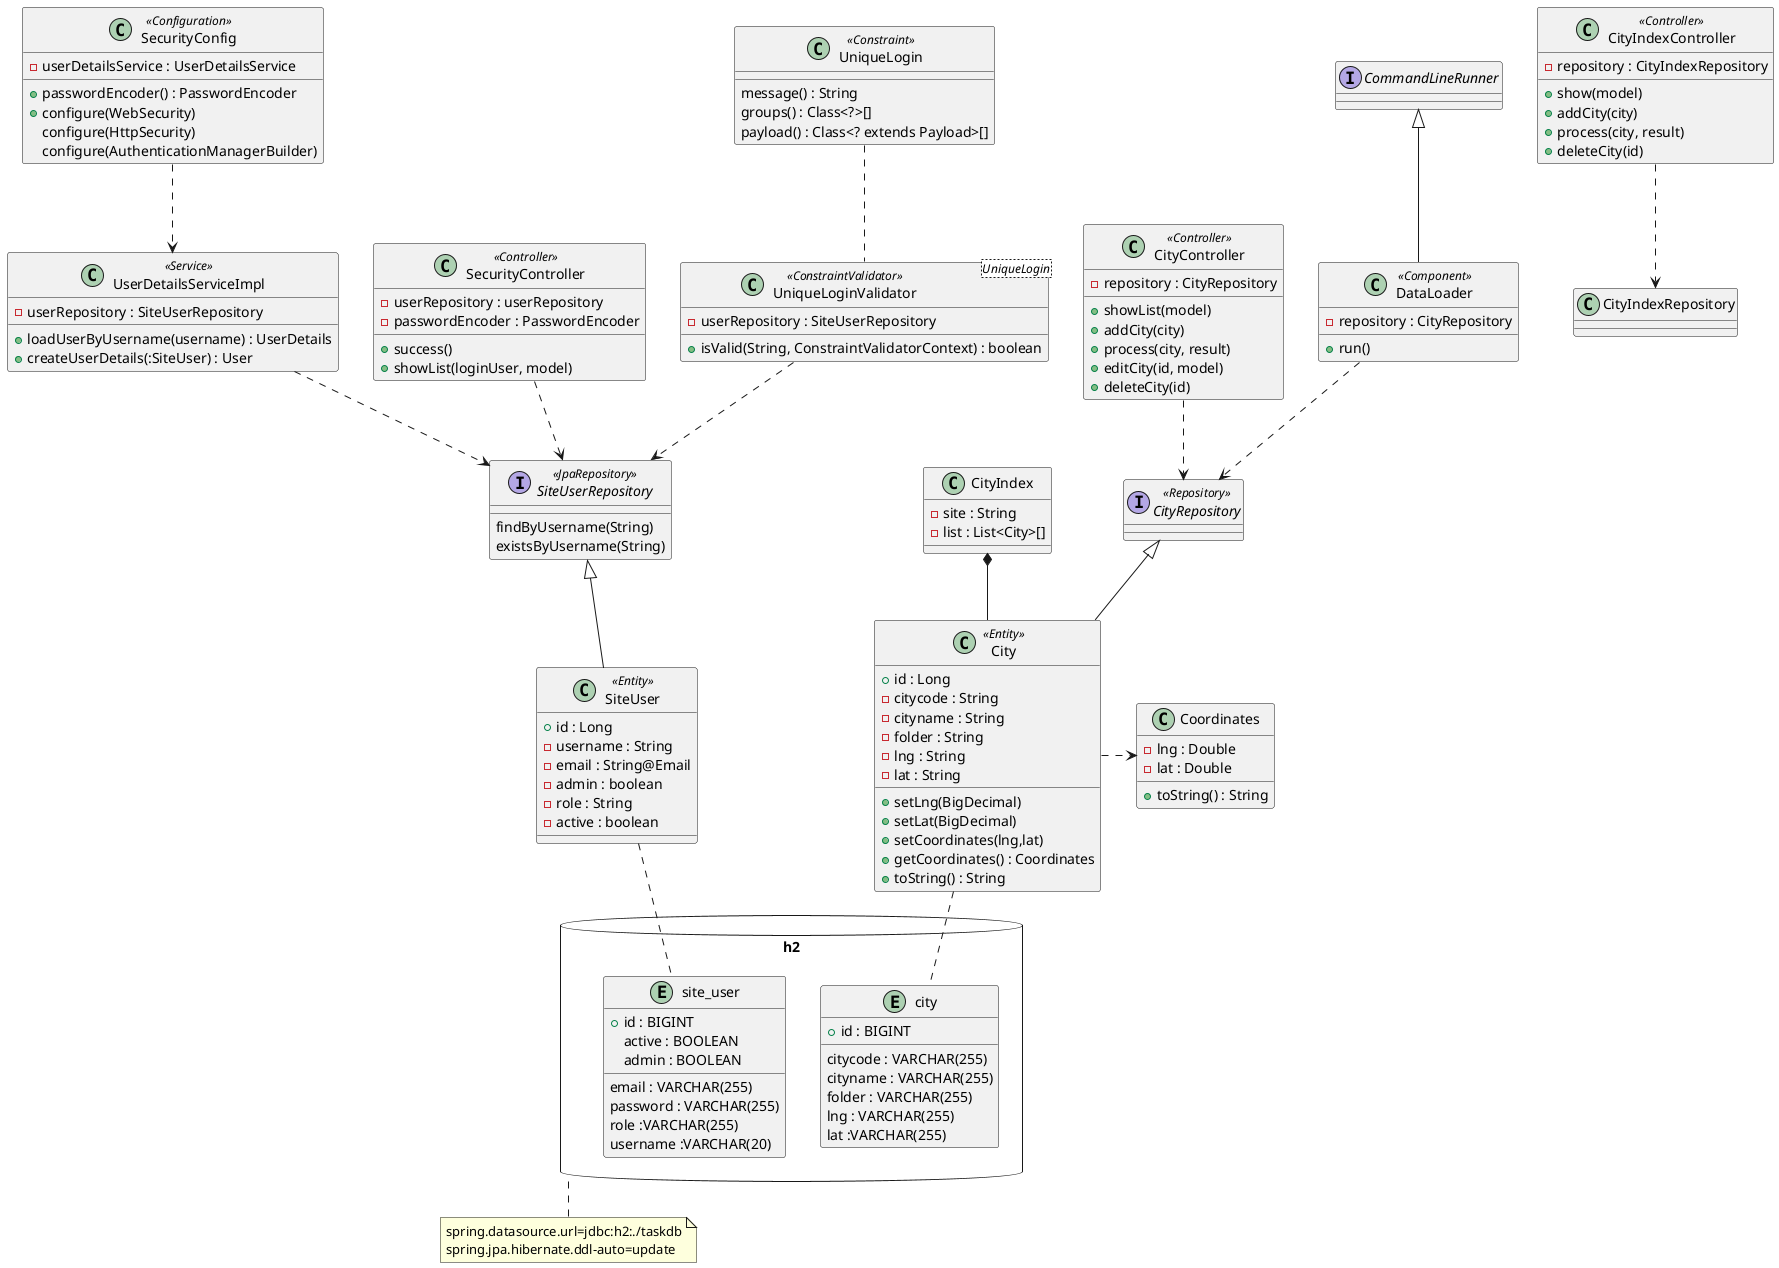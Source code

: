 @startuml

database "h2" as db {
	entity city {
		+ id : BIGINT
		citycode : VARCHAR(255)
		cityname : VARCHAR(255)
		folder : VARCHAR(255)
		lng : VARCHAR(255)
		lat :VARCHAR(255)
	}
	entity site_user {
		+ id : BIGINT
		active : BOOLEAN
		admin : BOOLEAN
		email : VARCHAR(255)
		password : VARCHAR(255)
		role :VARCHAR(255)
		username :VARCHAR(20)
	}
}
note bottom of db : spring.datasource.url=jdbc:h2:./taskdb\nspring.jpa.hibernate.ddl-auto=update

class SecurityConfig <<Configuration>> {
	- userDetailsService : UserDetailsService
	+ passwordEncoder() : PasswordEncoder
	+ configure(WebSecurity)
	configure(HttpSecurity)
	configure(AuthenticationManagerBuilder)
}

class UserDetailsServiceImpl <<Service>> {
  - userRepository : SiteUserRepository
  + loadUserByUsername(username) : UserDetails
  + createUserDetails(:SiteUser) : User
}

class SecurityController <<Controller>> {
  - userRepository : userRepository
  - passwordEncoder : PasswordEncoder
  + success()
  + showList(loginUser, model)
}

class SiteUser <<Entity>> {
  + id : Long
  - username : String
  - email : String@Email
  - admin : boolean
  - role : String
  - active : boolean
}
SiteUser .. site_user

class UniqueLoginValidator<UniqueLogin> <<ConstraintValidator>> {
  - userRepository : SiteUserRepository
  + isValid(String, ConstraintValidatorContext) : boolean
}

class UniqueLogin <<Constraint>> {
  message() : String
  groups() : Class<?>[]
  payload() : Class<? extends Payload>[]
}

interface SiteUserRepository <<JpaRepository>> {
	findByUsername(String)
	existsByUsername(String)
}
SecurityConfig ..> UserDetailsServiceImpl
UserDetailsServiceImpl ..> SiteUserRepository
SecurityController ..> SiteUserRepository
UniqueLoginValidator ..> SiteUserRepository
UniqueLogin .. UniqueLoginValidator
SiteUserRepository <|-- SiteUser

class City <<Entity>> {
  + id : Long
  - citycode : String
  - cityname : String
  - folder : String
  - lng : String
  - lat : String
  + setLng(BigDecimal)
  + setLat(BigDecimal)
  + setCoordinates(lng,lat)
  + getCoordinates() : Coordinates
  + toString() : String
}
City .. city

class Coordinates {
  - lng : Double
  - lat : Double
  + toString() : String
}
City .> Coordinates

class CityIndex {
	- site : String
	- list : List<City>[]
}
CityIndex *-- City

interface CityRepository <<Repository>> {
}
CityRepository <|-- City

class CityController <<Controller>> {
  - repository : CityRepository
  + showList(model)
  + addCity(city)
  + process(city, result)
  + editCity(id, model)
  + deleteCity(id)
}
CityController ..> CityRepository

class CityIndexController <<Controller>> {
  - repository : CityIndexRepository
  + show(model)
  + addCity(city)
  + process(city, result)
  + deleteCity(id)
}
CityIndexController ..> CityIndexRepository

interface CommandLineRunner

class DataLoader <<Component>> {
  - repository : CityRepository
  + run()
}
DataLoader ..> CityRepository

CommandLineRunner <|-- DataLoader

@enduml

